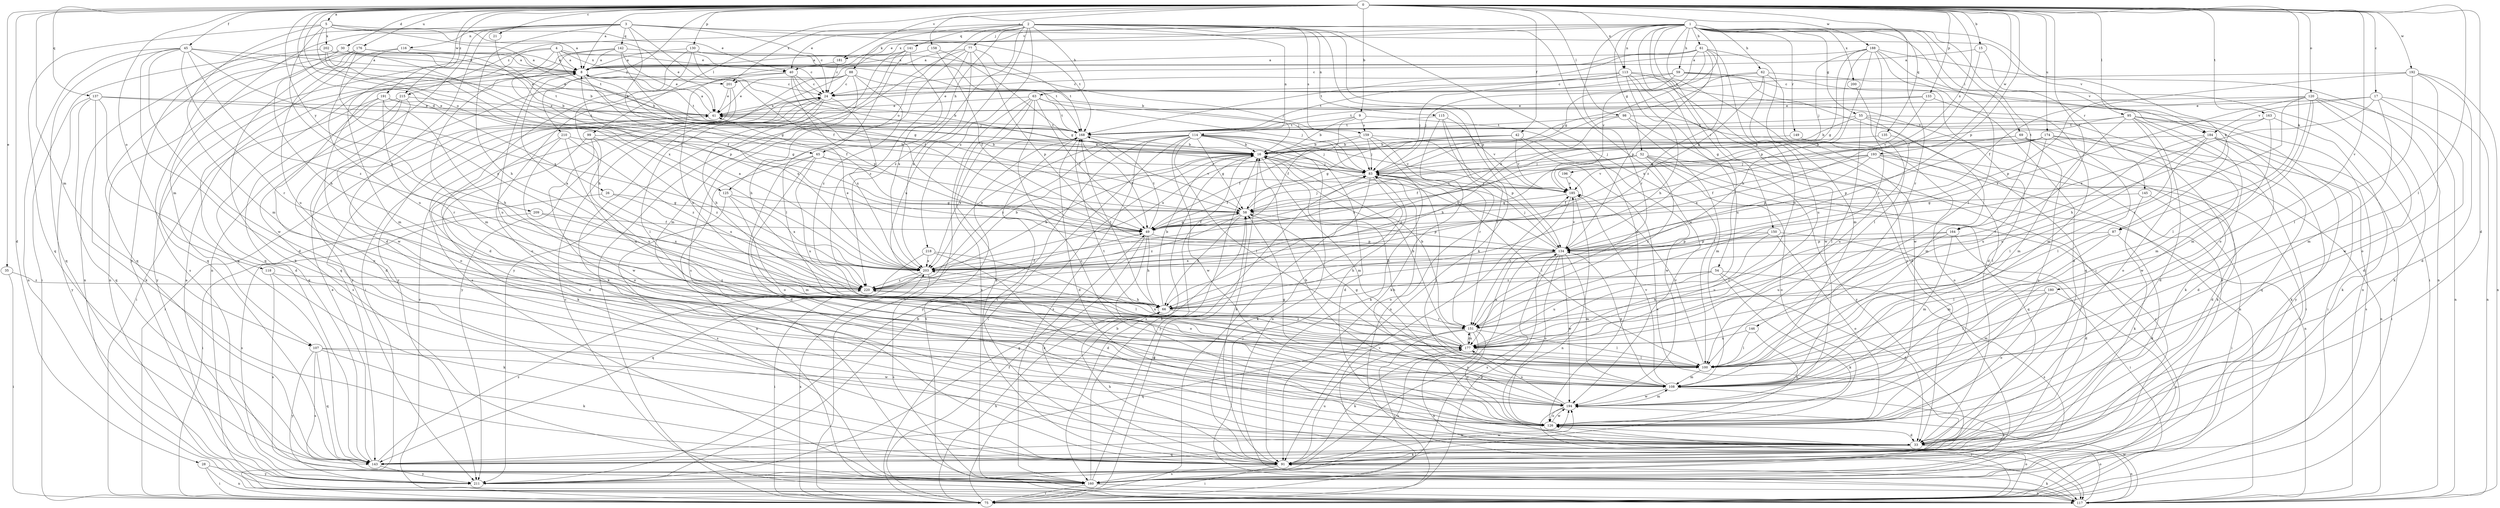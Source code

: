 strict digraph  {
0;
1;
2;
3;
4;
5;
8;
9;
15;
16;
17;
21;
24;
26;
28;
30;
33;
35;
40;
41;
42;
45;
49;
52;
54;
55;
58;
59;
61;
62;
63;
65;
66;
69;
75;
77;
83;
87;
88;
91;
95;
98;
99;
100;
107;
108;
113;
114;
115;
116;
117;
118;
120;
125;
126;
130;
133;
134;
135;
137;
141;
142;
143;
145;
146;
149;
150;
151;
158;
159;
160;
163;
164;
168;
174;
176;
177;
180;
181;
184;
185;
188;
191;
192;
193;
194;
196;
200;
201;
202;
203;
209;
210;
211;
215;
218;
220;
0 -> 5  [label=a];
0 -> 8  [label=a];
0 -> 9  [label=b];
0 -> 15  [label=b];
0 -> 17  [label=c];
0 -> 21  [label=c];
0 -> 26  [label=d];
0 -> 28  [label=d];
0 -> 30  [label=d];
0 -> 33  [label=d];
0 -> 35  [label=e];
0 -> 42  [label=f];
0 -> 45  [label=f];
0 -> 87  [label=k];
0 -> 95  [label=l];
0 -> 98  [label=l];
0 -> 99  [label=l];
0 -> 100  [label=l];
0 -> 107  [label=m];
0 -> 113  [label=n];
0 -> 118  [label=o];
0 -> 120  [label=o];
0 -> 125  [label=o];
0 -> 130  [label=p];
0 -> 133  [label=p];
0 -> 134  [label=p];
0 -> 135  [label=q];
0 -> 137  [label=q];
0 -> 158  [label=s];
0 -> 163  [label=t];
0 -> 164  [label=t];
0 -> 174  [label=u];
0 -> 176  [label=u];
0 -> 180  [label=v];
0 -> 181  [label=v];
0 -> 188  [label=w];
0 -> 191  [label=w];
0 -> 192  [label=w];
0 -> 193  [label=w];
0 -> 196  [label=x];
0 -> 209  [label=y];
0 -> 210  [label=y];
0 -> 215  [label=z];
1 -> 40  [label=e];
1 -> 52  [label=g];
1 -> 54  [label=g];
1 -> 55  [label=g];
1 -> 58  [label=g];
1 -> 59  [label=h];
1 -> 61  [label=h];
1 -> 62  [label=h];
1 -> 69  [label=i];
1 -> 75  [label=i];
1 -> 87  [label=k];
1 -> 100  [label=l];
1 -> 113  [label=n];
1 -> 145  [label=r];
1 -> 146  [label=r];
1 -> 149  [label=r];
1 -> 150  [label=r];
1 -> 151  [label=r];
1 -> 164  [label=t];
1 -> 181  [label=v];
1 -> 200  [label=x];
1 -> 201  [label=x];
1 -> 211  [label=y];
1 -> 215  [label=z];
2 -> 40  [label=e];
2 -> 63  [label=h];
2 -> 65  [label=h];
2 -> 77  [label=j];
2 -> 88  [label=k];
2 -> 91  [label=k];
2 -> 114  [label=n];
2 -> 115  [label=n];
2 -> 125  [label=o];
2 -> 126  [label=o];
2 -> 134  [label=p];
2 -> 141  [label=q];
2 -> 159  [label=s];
2 -> 177  [label=u];
2 -> 194  [label=w];
2 -> 201  [label=x];
2 -> 218  [label=z];
2 -> 220  [label=z];
3 -> 24  [label=c];
3 -> 33  [label=d];
3 -> 49  [label=f];
3 -> 65  [label=h];
3 -> 66  [label=h];
3 -> 107  [label=m];
3 -> 116  [label=n];
3 -> 117  [label=n];
3 -> 142  [label=q];
3 -> 168  [label=t];
3 -> 184  [label=v];
3 -> 211  [label=y];
4 -> 8  [label=a];
4 -> 16  [label=b];
4 -> 24  [label=c];
4 -> 40  [label=e];
4 -> 108  [label=m];
4 -> 134  [label=p];
4 -> 143  [label=q];
4 -> 201  [label=x];
5 -> 8  [label=a];
5 -> 40  [label=e];
5 -> 41  [label=e];
5 -> 108  [label=m];
5 -> 143  [label=q];
5 -> 168  [label=t];
5 -> 202  [label=x];
5 -> 203  [label=x];
5 -> 220  [label=z];
8 -> 24  [label=c];
8 -> 49  [label=f];
8 -> 168  [label=t];
8 -> 177  [label=u];
8 -> 194  [label=w];
8 -> 203  [label=x];
8 -> 211  [label=y];
9 -> 16  [label=b];
9 -> 49  [label=f];
9 -> 100  [label=l];
9 -> 159  [label=s];
9 -> 168  [label=t];
15 -> 8  [label=a];
15 -> 49  [label=f];
15 -> 184  [label=v];
16 -> 83  [label=j];
16 -> 91  [label=k];
16 -> 108  [label=m];
16 -> 160  [label=s];
17 -> 33  [label=d];
17 -> 41  [label=e];
17 -> 108  [label=m];
17 -> 117  [label=n];
17 -> 184  [label=v];
17 -> 203  [label=x];
21 -> 16  [label=b];
24 -> 41  [label=e];
24 -> 66  [label=h];
24 -> 91  [label=k];
24 -> 100  [label=l];
24 -> 203  [label=x];
24 -> 211  [label=y];
26 -> 58  [label=g];
26 -> 75  [label=i];
26 -> 203  [label=x];
28 -> 75  [label=i];
28 -> 117  [label=n];
28 -> 211  [label=y];
30 -> 8  [label=a];
30 -> 41  [label=e];
30 -> 49  [label=f];
30 -> 66  [label=h];
30 -> 117  [label=n];
30 -> 143  [label=q];
30 -> 168  [label=t];
33 -> 91  [label=k];
33 -> 117  [label=n];
33 -> 143  [label=q];
35 -> 75  [label=i];
35 -> 220  [label=z];
40 -> 16  [label=b];
40 -> 24  [label=c];
40 -> 83  [label=j];
40 -> 126  [label=o];
40 -> 134  [label=p];
40 -> 211  [label=y];
41 -> 8  [label=a];
41 -> 75  [label=i];
41 -> 168  [label=t];
42 -> 16  [label=b];
42 -> 49  [label=f];
42 -> 58  [label=g];
42 -> 160  [label=s];
42 -> 185  [label=v];
42 -> 194  [label=w];
45 -> 8  [label=a];
45 -> 33  [label=d];
45 -> 41  [label=e];
45 -> 117  [label=n];
45 -> 143  [label=q];
45 -> 151  [label=r];
45 -> 194  [label=w];
45 -> 203  [label=x];
45 -> 220  [label=z];
49 -> 58  [label=g];
49 -> 66  [label=h];
49 -> 91  [label=k];
49 -> 126  [label=o];
49 -> 134  [label=p];
49 -> 168  [label=t];
52 -> 49  [label=f];
52 -> 83  [label=j];
52 -> 117  [label=n];
52 -> 126  [label=o];
52 -> 143  [label=q];
52 -> 151  [label=r];
52 -> 160  [label=s];
52 -> 203  [label=x];
52 -> 220  [label=z];
54 -> 33  [label=d];
54 -> 66  [label=h];
54 -> 91  [label=k];
54 -> 160  [label=s];
54 -> 177  [label=u];
54 -> 220  [label=z];
55 -> 16  [label=b];
55 -> 75  [label=i];
55 -> 91  [label=k];
55 -> 100  [label=l];
55 -> 108  [label=m];
55 -> 168  [label=t];
58 -> 49  [label=f];
58 -> 66  [label=h];
58 -> 83  [label=j];
58 -> 134  [label=p];
58 -> 220  [label=z];
59 -> 24  [label=c];
59 -> 33  [label=d];
59 -> 41  [label=e];
59 -> 83  [label=j];
59 -> 117  [label=n];
59 -> 143  [label=q];
61 -> 8  [label=a];
61 -> 24  [label=c];
61 -> 108  [label=m];
61 -> 134  [label=p];
61 -> 168  [label=t];
61 -> 177  [label=u];
61 -> 185  [label=v];
61 -> 203  [label=x];
61 -> 220  [label=z];
62 -> 24  [label=c];
62 -> 33  [label=d];
62 -> 83  [label=j];
62 -> 177  [label=u];
62 -> 194  [label=w];
62 -> 203  [label=x];
63 -> 41  [label=e];
63 -> 49  [label=f];
63 -> 75  [label=i];
63 -> 83  [label=j];
63 -> 91  [label=k];
63 -> 126  [label=o];
63 -> 160  [label=s];
63 -> 168  [label=t];
65 -> 33  [label=d];
65 -> 83  [label=j];
65 -> 117  [label=n];
65 -> 126  [label=o];
65 -> 177  [label=u];
65 -> 185  [label=v];
66 -> 16  [label=b];
66 -> 151  [label=r];
66 -> 168  [label=t];
69 -> 16  [label=b];
69 -> 91  [label=k];
69 -> 117  [label=n];
69 -> 126  [label=o];
69 -> 203  [label=x];
75 -> 16  [label=b];
75 -> 24  [label=c];
75 -> 49  [label=f];
75 -> 58  [label=g];
75 -> 66  [label=h];
75 -> 126  [label=o];
75 -> 134  [label=p];
75 -> 185  [label=v];
75 -> 203  [label=x];
77 -> 8  [label=a];
77 -> 75  [label=i];
77 -> 134  [label=p];
77 -> 160  [label=s];
77 -> 168  [label=t];
77 -> 203  [label=x];
77 -> 220  [label=z];
83 -> 41  [label=e];
83 -> 49  [label=f];
83 -> 75  [label=i];
83 -> 91  [label=k];
83 -> 100  [label=l];
83 -> 126  [label=o];
83 -> 185  [label=v];
87 -> 33  [label=d];
87 -> 100  [label=l];
87 -> 108  [label=m];
87 -> 134  [label=p];
88 -> 24  [label=c];
88 -> 41  [label=e];
88 -> 66  [label=h];
88 -> 75  [label=i];
88 -> 83  [label=j];
88 -> 160  [label=s];
88 -> 220  [label=z];
91 -> 66  [label=h];
91 -> 75  [label=i];
91 -> 160  [label=s];
91 -> 168  [label=t];
91 -> 177  [label=u];
91 -> 194  [label=w];
95 -> 33  [label=d];
95 -> 58  [label=g];
95 -> 75  [label=i];
95 -> 108  [label=m];
95 -> 126  [label=o];
95 -> 143  [label=q];
95 -> 168  [label=t];
95 -> 211  [label=y];
98 -> 66  [label=h];
98 -> 108  [label=m];
98 -> 117  [label=n];
98 -> 168  [label=t];
98 -> 211  [label=y];
99 -> 16  [label=b];
99 -> 91  [label=k];
99 -> 126  [label=o];
99 -> 177  [label=u];
99 -> 220  [label=z];
100 -> 16  [label=b];
100 -> 58  [label=g];
100 -> 108  [label=m];
100 -> 168  [label=t];
100 -> 185  [label=v];
107 -> 91  [label=k];
107 -> 100  [label=l];
107 -> 143  [label=q];
107 -> 160  [label=s];
107 -> 194  [label=w];
107 -> 211  [label=y];
108 -> 58  [label=g];
108 -> 83  [label=j];
108 -> 134  [label=p];
108 -> 160  [label=s];
108 -> 185  [label=v];
108 -> 194  [label=w];
113 -> 24  [label=c];
113 -> 33  [label=d];
113 -> 66  [label=h];
113 -> 83  [label=j];
113 -> 160  [label=s];
113 -> 168  [label=t];
113 -> 177  [label=u];
113 -> 194  [label=w];
114 -> 16  [label=b];
114 -> 33  [label=d];
114 -> 58  [label=g];
114 -> 75  [label=i];
114 -> 83  [label=j];
114 -> 100  [label=l];
114 -> 117  [label=n];
114 -> 160  [label=s];
114 -> 185  [label=v];
114 -> 194  [label=w];
114 -> 203  [label=x];
114 -> 211  [label=y];
114 -> 220  [label=z];
115 -> 91  [label=k];
115 -> 117  [label=n];
115 -> 151  [label=r];
115 -> 168  [label=t];
115 -> 185  [label=v];
116 -> 8  [label=a];
116 -> 143  [label=q];
116 -> 177  [label=u];
117 -> 24  [label=c];
117 -> 83  [label=j];
117 -> 91  [label=k];
117 -> 126  [label=o];
117 -> 168  [label=t];
117 -> 194  [label=w];
118 -> 91  [label=k];
118 -> 160  [label=s];
118 -> 220  [label=z];
120 -> 41  [label=e];
120 -> 91  [label=k];
120 -> 100  [label=l];
120 -> 108  [label=m];
120 -> 117  [label=n];
120 -> 134  [label=p];
120 -> 151  [label=r];
120 -> 194  [label=w];
120 -> 203  [label=x];
125 -> 58  [label=g];
125 -> 108  [label=m];
125 -> 160  [label=s];
125 -> 203  [label=x];
126 -> 33  [label=d];
126 -> 194  [label=w];
130 -> 8  [label=a];
130 -> 16  [label=b];
130 -> 33  [label=d];
130 -> 49  [label=f];
130 -> 66  [label=h];
130 -> 83  [label=j];
133 -> 41  [label=e];
133 -> 108  [label=m];
133 -> 168  [label=t];
133 -> 185  [label=v];
134 -> 16  [label=b];
134 -> 83  [label=j];
134 -> 108  [label=m];
134 -> 126  [label=o];
134 -> 160  [label=s];
134 -> 177  [label=u];
134 -> 185  [label=v];
134 -> 194  [label=w];
134 -> 203  [label=x];
134 -> 211  [label=y];
135 -> 16  [label=b];
135 -> 177  [label=u];
137 -> 33  [label=d];
137 -> 41  [label=e];
137 -> 91  [label=k];
137 -> 143  [label=q];
137 -> 168  [label=t];
137 -> 211  [label=y];
141 -> 8  [label=a];
141 -> 100  [label=l];
141 -> 108  [label=m];
141 -> 203  [label=x];
141 -> 211  [label=y];
142 -> 8  [label=a];
142 -> 41  [label=e];
142 -> 58  [label=g];
142 -> 108  [label=m];
142 -> 143  [label=q];
142 -> 168  [label=t];
143 -> 41  [label=e];
143 -> 194  [label=w];
143 -> 211  [label=y];
143 -> 220  [label=z];
145 -> 58  [label=g];
145 -> 75  [label=i];
145 -> 91  [label=k];
146 -> 100  [label=l];
146 -> 126  [label=o];
146 -> 177  [label=u];
149 -> 16  [label=b];
149 -> 126  [label=o];
150 -> 66  [label=h];
150 -> 75  [label=i];
150 -> 126  [label=o];
150 -> 134  [label=p];
150 -> 177  [label=u];
151 -> 16  [label=b];
151 -> 75  [label=i];
151 -> 100  [label=l];
151 -> 117  [label=n];
151 -> 126  [label=o];
151 -> 143  [label=q];
151 -> 177  [label=u];
158 -> 8  [label=a];
158 -> 49  [label=f];
158 -> 58  [label=g];
159 -> 16  [label=b];
159 -> 83  [label=j];
159 -> 91  [label=k];
159 -> 134  [label=p];
159 -> 151  [label=r];
159 -> 203  [label=x];
160 -> 16  [label=b];
160 -> 75  [label=i];
160 -> 83  [label=j];
160 -> 117  [label=n];
160 -> 177  [label=u];
163 -> 66  [label=h];
163 -> 91  [label=k];
163 -> 108  [label=m];
163 -> 168  [label=t];
164 -> 33  [label=d];
164 -> 108  [label=m];
164 -> 134  [label=p];
164 -> 151  [label=r];
164 -> 177  [label=u];
168 -> 16  [label=b];
168 -> 33  [label=d];
168 -> 49  [label=f];
168 -> 203  [label=x];
174 -> 16  [label=b];
174 -> 83  [label=j];
174 -> 100  [label=l];
174 -> 134  [label=p];
174 -> 160  [label=s];
174 -> 177  [label=u];
174 -> 194  [label=w];
176 -> 8  [label=a];
176 -> 16  [label=b];
176 -> 91  [label=k];
176 -> 117  [label=n];
176 -> 160  [label=s];
176 -> 177  [label=u];
176 -> 220  [label=z];
177 -> 16  [label=b];
177 -> 91  [label=k];
177 -> 100  [label=l];
177 -> 151  [label=r];
177 -> 203  [label=x];
177 -> 220  [label=z];
180 -> 66  [label=h];
180 -> 100  [label=l];
180 -> 108  [label=m];
180 -> 126  [label=o];
180 -> 160  [label=s];
181 -> 24  [label=c];
181 -> 177  [label=u];
184 -> 16  [label=b];
184 -> 33  [label=d];
184 -> 75  [label=i];
184 -> 91  [label=k];
184 -> 100  [label=l];
184 -> 151  [label=r];
184 -> 177  [label=u];
185 -> 58  [label=g];
185 -> 83  [label=j];
185 -> 117  [label=n];
185 -> 151  [label=r];
188 -> 8  [label=a];
188 -> 58  [label=g];
188 -> 66  [label=h];
188 -> 75  [label=i];
188 -> 83  [label=j];
188 -> 117  [label=n];
188 -> 126  [label=o];
188 -> 134  [label=p];
188 -> 151  [label=r];
191 -> 41  [label=e];
191 -> 58  [label=g];
191 -> 66  [label=h];
191 -> 75  [label=i];
191 -> 126  [label=o];
191 -> 151  [label=r];
192 -> 24  [label=c];
192 -> 33  [label=d];
192 -> 49  [label=f];
192 -> 100  [label=l];
192 -> 117  [label=n];
192 -> 126  [label=o];
193 -> 33  [label=d];
193 -> 49  [label=f];
193 -> 83  [label=j];
193 -> 100  [label=l];
193 -> 134  [label=p];
193 -> 160  [label=s];
193 -> 185  [label=v];
194 -> 16  [label=b];
194 -> 75  [label=i];
194 -> 108  [label=m];
194 -> 126  [label=o];
194 -> 177  [label=u];
196 -> 49  [label=f];
196 -> 185  [label=v];
200 -> 100  [label=l];
201 -> 41  [label=e];
201 -> 143  [label=q];
201 -> 211  [label=y];
202 -> 8  [label=a];
202 -> 49  [label=f];
202 -> 58  [label=g];
202 -> 75  [label=i];
203 -> 8  [label=a];
203 -> 16  [label=b];
203 -> 41  [label=e];
203 -> 75  [label=i];
203 -> 160  [label=s];
203 -> 220  [label=z];
209 -> 49  [label=f];
209 -> 160  [label=s];
209 -> 203  [label=x];
210 -> 16  [label=b];
210 -> 33  [label=d];
210 -> 177  [label=u];
210 -> 194  [label=w];
210 -> 220  [label=z];
211 -> 8  [label=a];
211 -> 16  [label=b];
211 -> 58  [label=g];
215 -> 33  [label=d];
215 -> 41  [label=e];
215 -> 126  [label=o];
215 -> 143  [label=q];
215 -> 160  [label=s];
218 -> 33  [label=d];
218 -> 100  [label=l];
218 -> 143  [label=q];
218 -> 203  [label=x];
220 -> 8  [label=a];
220 -> 16  [label=b];
220 -> 49  [label=f];
220 -> 66  [label=h];
}
